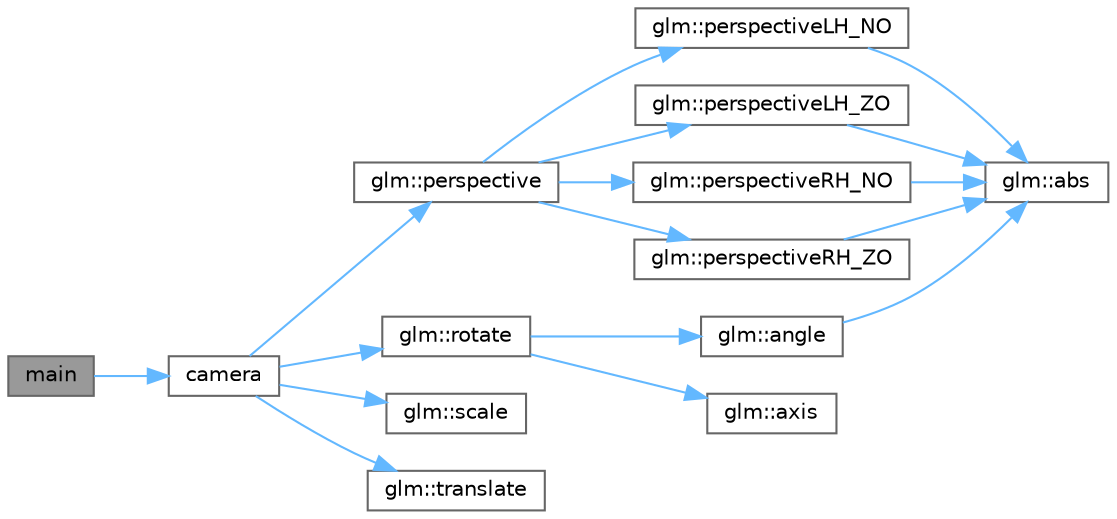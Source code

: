 digraph "main"
{
 // LATEX_PDF_SIZE
  bgcolor="transparent";
  edge [fontname=Helvetica,fontsize=10,labelfontname=Helvetica,labelfontsize=10];
  node [fontname=Helvetica,fontsize=10,shape=box,height=0.2,width=0.4];
  rankdir="LR";
  Node1 [id="Node000001",label="main",height=0.2,width=0.4,color="gray40", fillcolor="grey60", style="filled", fontcolor="black",tooltip=" "];
  Node1 -> Node2 [id="edge33_Node000001_Node000002",color="steelblue1",style="solid",tooltip=" "];
  Node2 [id="Node000002",label="camera",height=0.2,width=0.4,color="grey40", fillcolor="white", style="filled",URL="$_classes_2lib_2glm_2test_2cmake_2test__find__glm_8cpp.html#a8f389d10179adf56cc907127d615c000",tooltip=" "];
  Node2 -> Node3 [id="edge34_Node000002_Node000003",color="steelblue1",style="solid",tooltip=" "];
  Node3 [id="Node000003",label="glm::perspective",height=0.2,width=0.4,color="grey40", fillcolor="white", style="filled",URL="$group__ext__matrix__clip__space.html#ga9e13be491fd69a438c8fda440cf0156e",tooltip=" "];
  Node3 -> Node4 [id="edge35_Node000003_Node000004",color="steelblue1",style="solid",tooltip=" "];
  Node4 [id="Node000004",label="glm::perspectiveLH_NO",height=0.2,width=0.4,color="grey40", fillcolor="white", style="filled",URL="$group__ext__matrix__clip__space.html#gaaf666c22f31e443004f2192706ef4fdc",tooltip=" "];
  Node4 -> Node5 [id="edge36_Node000004_Node000005",color="steelblue1",style="solid",tooltip=" "];
  Node5 [id="Node000005",label="glm::abs",height=0.2,width=0.4,color="grey40", fillcolor="white", style="filled",URL="$group__core__func__common.html#ga439e60a72eadecfeda2df5449c613a64",tooltip=" "];
  Node3 -> Node6 [id="edge37_Node000003_Node000006",color="steelblue1",style="solid",tooltip=" "];
  Node6 [id="Node000006",label="glm::perspectiveLH_ZO",height=0.2,width=0.4,color="grey40", fillcolor="white", style="filled",URL="$group__ext__matrix__clip__space.html#ga947bfc6e136d0a6bc75b8a0fa10f568d",tooltip=" "];
  Node6 -> Node5 [id="edge38_Node000006_Node000005",color="steelblue1",style="solid",tooltip=" "];
  Node3 -> Node7 [id="edge39_Node000003_Node000007",color="steelblue1",style="solid",tooltip=" "];
  Node7 [id="Node000007",label="glm::perspectiveRH_NO",height=0.2,width=0.4,color="grey40", fillcolor="white", style="filled",URL="$group__ext__matrix__clip__space.html#ga68eacfaf3cbfbc7a5465a9a0e4701ce6",tooltip=" "];
  Node7 -> Node5 [id="edge40_Node000007_Node000005",color="steelblue1",style="solid",tooltip=" "];
  Node3 -> Node8 [id="edge41_Node000003_Node000008",color="steelblue1",style="solid",tooltip=" "];
  Node8 [id="Node000008",label="glm::perspectiveRH_ZO",height=0.2,width=0.4,color="grey40", fillcolor="white", style="filled",URL="$group__ext__matrix__clip__space.html#ga703204a33716e0eefc1a6ff383ab62ed",tooltip=" "];
  Node8 -> Node5 [id="edge42_Node000008_Node000005",color="steelblue1",style="solid",tooltip=" "];
  Node2 -> Node9 [id="edge43_Node000002_Node000009",color="steelblue1",style="solid",tooltip=" "];
  Node9 [id="Node000009",label="glm::rotate",height=0.2,width=0.4,color="grey40", fillcolor="white", style="filled",URL="$group__ext__matrix__transform.html#ga42613eb0c7deb5f5188fc159df6c8950",tooltip=" "];
  Node9 -> Node10 [id="edge44_Node000009_Node000010",color="steelblue1",style="solid",tooltip=" "];
  Node10 [id="Node000010",label="glm::angle",height=0.2,width=0.4,color="grey40", fillcolor="white", style="filled",URL="$group__ext__quaternion__trigonometric.html#ga8aa248b31d5ade470c87304df5eb7bd8",tooltip=" "];
  Node10 -> Node5 [id="edge45_Node000010_Node000005",color="steelblue1",style="solid",tooltip=" "];
  Node9 -> Node11 [id="edge46_Node000009_Node000011",color="steelblue1",style="solid",tooltip=" "];
  Node11 [id="Node000011",label="glm::axis",height=0.2,width=0.4,color="grey40", fillcolor="white", style="filled",URL="$group__ext__quaternion__trigonometric.html#gac2b65b953ea72827e172fc39035964a7",tooltip=" "];
  Node2 -> Node12 [id="edge47_Node000002_Node000012",color="steelblue1",style="solid",tooltip=" "];
  Node12 [id="Node000012",label="glm::scale",height=0.2,width=0.4,color="grey40", fillcolor="white", style="filled",URL="$group__ext__matrix__transform.html#gaae2f8b2080622b24b85e1096748599b6",tooltip=" "];
  Node2 -> Node13 [id="edge48_Node000002_Node000013",color="steelblue1",style="solid",tooltip=" "];
  Node13 [id="Node000013",label="glm::translate",height=0.2,width=0.4,color="grey40", fillcolor="white", style="filled",URL="$group__ext__matrix__transform.html#ga67d8473d6b293d1bb2b4eaf249795cab",tooltip=" "];
}
